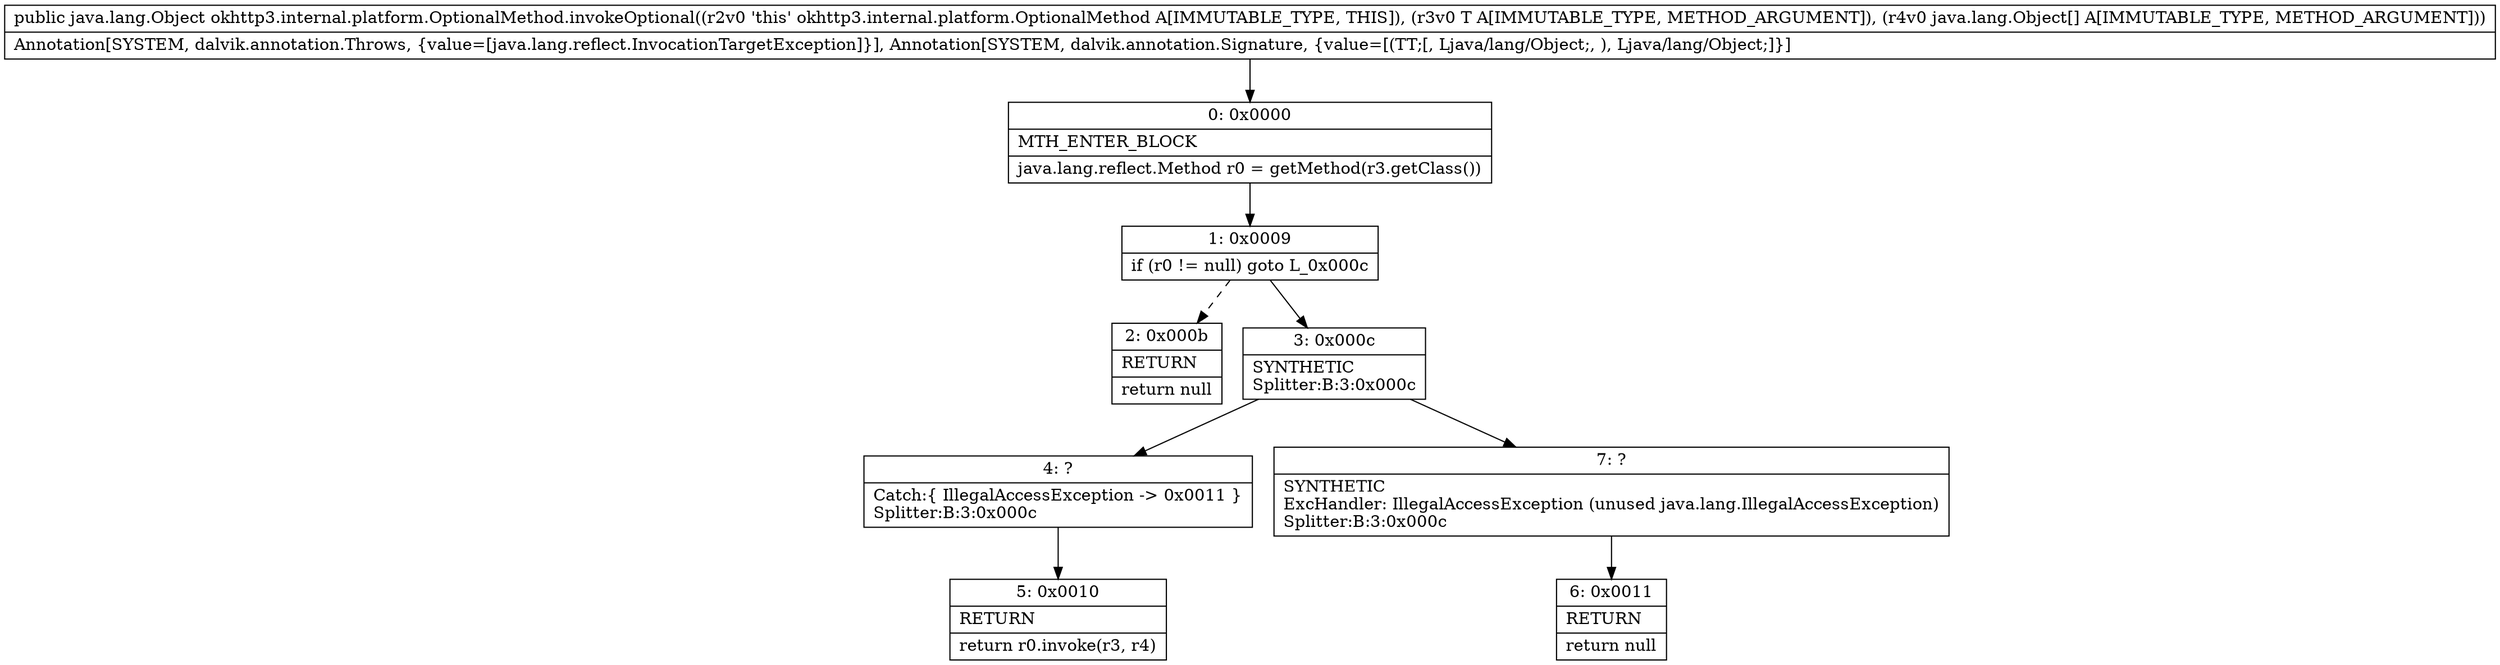 digraph "CFG forokhttp3.internal.platform.OptionalMethod.invokeOptional(Ljava\/lang\/Object;[Ljava\/lang\/Object;)Ljava\/lang\/Object;" {
Node_0 [shape=record,label="{0\:\ 0x0000|MTH_ENTER_BLOCK\l|java.lang.reflect.Method r0 = getMethod(r3.getClass())\l}"];
Node_1 [shape=record,label="{1\:\ 0x0009|if (r0 != null) goto L_0x000c\l}"];
Node_2 [shape=record,label="{2\:\ 0x000b|RETURN\l|return null\l}"];
Node_3 [shape=record,label="{3\:\ 0x000c|SYNTHETIC\lSplitter:B:3:0x000c\l}"];
Node_4 [shape=record,label="{4\:\ ?|Catch:\{ IllegalAccessException \-\> 0x0011 \}\lSplitter:B:3:0x000c\l}"];
Node_5 [shape=record,label="{5\:\ 0x0010|RETURN\l|return r0.invoke(r3, r4)\l}"];
Node_6 [shape=record,label="{6\:\ 0x0011|RETURN\l|return null\l}"];
Node_7 [shape=record,label="{7\:\ ?|SYNTHETIC\lExcHandler: IllegalAccessException (unused java.lang.IllegalAccessException)\lSplitter:B:3:0x000c\l}"];
MethodNode[shape=record,label="{public java.lang.Object okhttp3.internal.platform.OptionalMethod.invokeOptional((r2v0 'this' okhttp3.internal.platform.OptionalMethod A[IMMUTABLE_TYPE, THIS]), (r3v0 T A[IMMUTABLE_TYPE, METHOD_ARGUMENT]), (r4v0 java.lang.Object[] A[IMMUTABLE_TYPE, METHOD_ARGUMENT]))  | Annotation[SYSTEM, dalvik.annotation.Throws, \{value=[java.lang.reflect.InvocationTargetException]\}], Annotation[SYSTEM, dalvik.annotation.Signature, \{value=[(TT;[, Ljava\/lang\/Object;, ), Ljava\/lang\/Object;]\}]\l}"];
MethodNode -> Node_0;
Node_0 -> Node_1;
Node_1 -> Node_2[style=dashed];
Node_1 -> Node_3;
Node_3 -> Node_4;
Node_3 -> Node_7;
Node_4 -> Node_5;
Node_7 -> Node_6;
}

